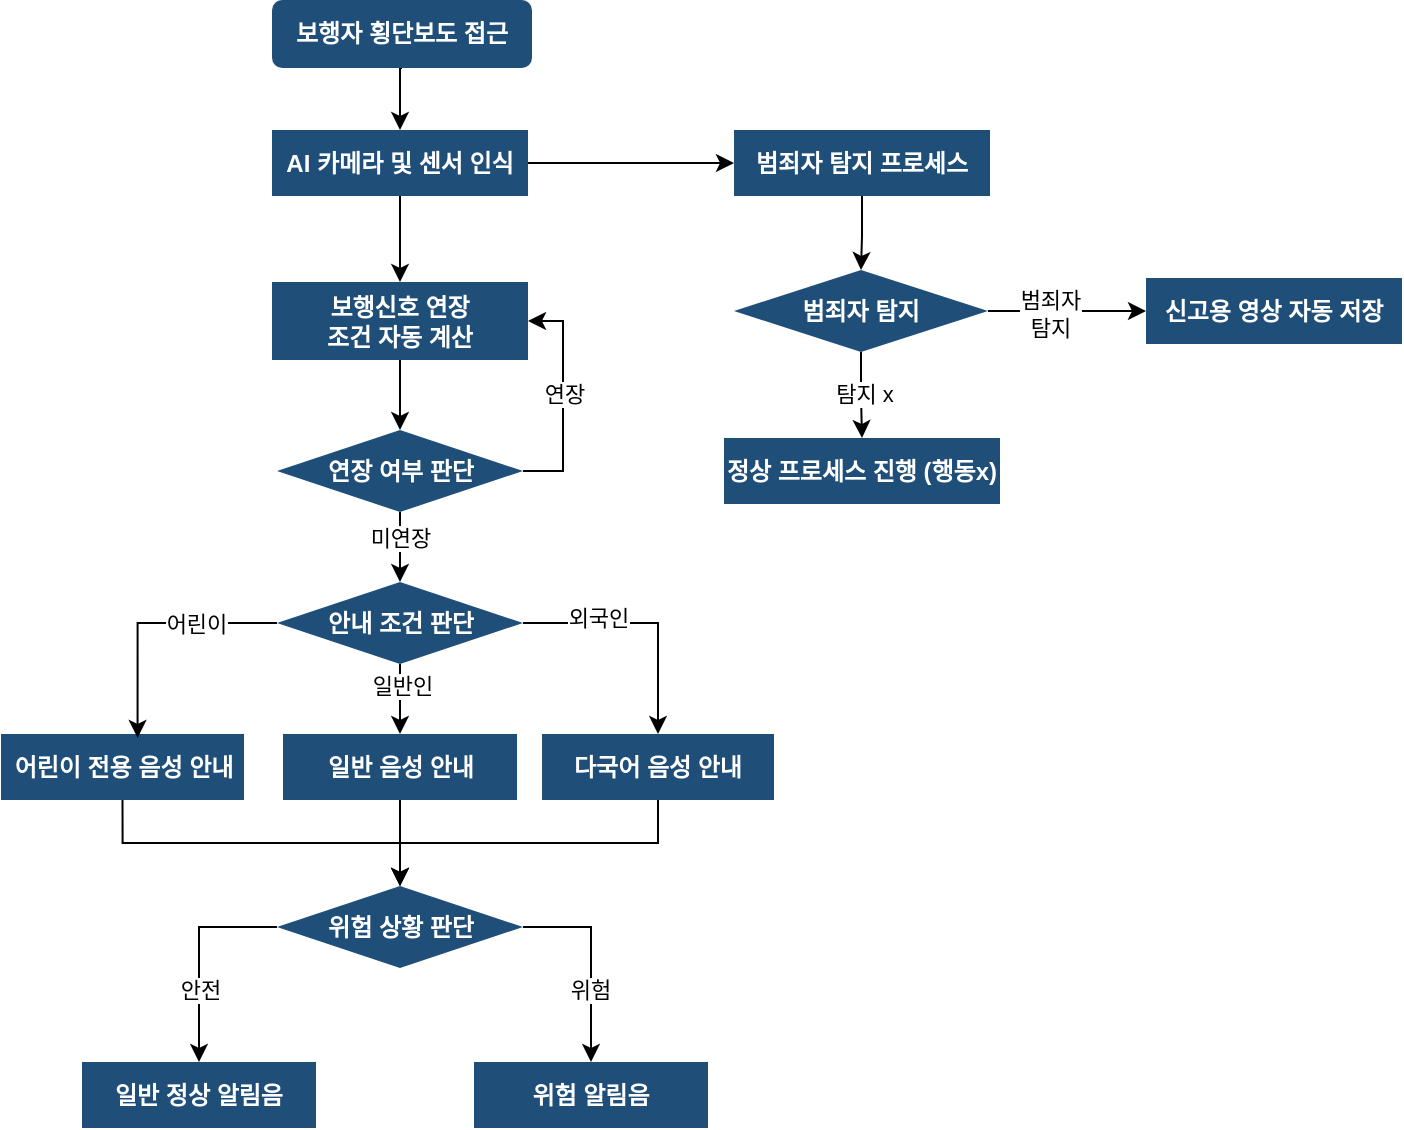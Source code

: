 <mxfile version="27.2.0">
  <diagram name="페이지-1" id="WcWaxQI-lAs0KIV-8aOp">
    <mxGraphModel dx="1387" dy="773" grid="0" gridSize="10" guides="1" tooltips="1" connect="1" arrows="1" fold="1" page="1" pageScale="1" pageWidth="1920" pageHeight="1080" math="0" shadow="0">
      <root>
        <mxCell id="0" />
        <mxCell id="1" parent="0" />
        <mxCell id="JQRE3MaDqHiWEcQFpV24-37" style="edgeStyle=orthogonalEdgeStyle;rounded=0;orthogonalLoop=1;jettySize=auto;html=1;exitX=0.5;exitY=1;exitDx=0;exitDy=0;entryX=0.5;entryY=0;entryDx=0;entryDy=0;" edge="1" parent="1" source="JQRE3MaDqHiWEcQFpV24-1" target="JQRE3MaDqHiWEcQFpV24-2">
          <mxGeometry relative="1" as="geometry" />
        </mxCell>
        <mxCell id="JQRE3MaDqHiWEcQFpV24-1" value="&lt;font face=&quot;Helvetica&quot; style=&quot;color: rgb(255, 255, 255);&quot;&gt;&lt;b style=&quot;&quot;&gt;보행자 횡단보도 접근&lt;/b&gt;&lt;/font&gt;" style="rounded=1;whiteSpace=wrap;html=1;fillColor=#1F4E79;strokeColor=none;" vertex="1" parent="1">
          <mxGeometry x="152" y="63" width="130" height="34" as="geometry" />
        </mxCell>
        <mxCell id="JQRE3MaDqHiWEcQFpV24-31" style="edgeStyle=orthogonalEdgeStyle;rounded=0;orthogonalLoop=1;jettySize=auto;html=1;exitX=0.5;exitY=1;exitDx=0;exitDy=0;entryX=0.5;entryY=0;entryDx=0;entryDy=0;" edge="1" parent="1" source="JQRE3MaDqHiWEcQFpV24-2" target="JQRE3MaDqHiWEcQFpV24-3">
          <mxGeometry relative="1" as="geometry" />
        </mxCell>
        <mxCell id="JQRE3MaDqHiWEcQFpV24-36" style="edgeStyle=orthogonalEdgeStyle;rounded=0;orthogonalLoop=1;jettySize=auto;html=1;exitX=1;exitY=0.5;exitDx=0;exitDy=0;" edge="1" parent="1" source="JQRE3MaDqHiWEcQFpV24-2" target="JQRE3MaDqHiWEcQFpV24-5">
          <mxGeometry relative="1" as="geometry" />
        </mxCell>
        <mxCell id="JQRE3MaDqHiWEcQFpV24-2" value="&lt;font style=&quot;color: rgb(255, 255, 255);&quot;&gt;&lt;b&gt;AI 카메라 및 센서 인식&lt;/b&gt;&lt;/font&gt;" style="rounded=0;whiteSpace=wrap;html=1;strokeColor=none;fillColor=#1F4E79;" vertex="1" parent="1">
          <mxGeometry x="152" y="128" width="128" height="33" as="geometry" />
        </mxCell>
        <mxCell id="JQRE3MaDqHiWEcQFpV24-30" style="edgeStyle=orthogonalEdgeStyle;rounded=0;orthogonalLoop=1;jettySize=auto;html=1;exitX=0.5;exitY=1;exitDx=0;exitDy=0;entryX=0.5;entryY=0;entryDx=0;entryDy=0;" edge="1" parent="1" source="JQRE3MaDqHiWEcQFpV24-3" target="JQRE3MaDqHiWEcQFpV24-6">
          <mxGeometry relative="1" as="geometry" />
        </mxCell>
        <mxCell id="JQRE3MaDqHiWEcQFpV24-3" value="&lt;font style=&quot;color: rgb(255, 255, 255);&quot;&gt;&lt;b&gt;보행신호 연장&lt;/b&gt;&lt;/font&gt;&lt;div&gt;&lt;font style=&quot;color: rgb(255, 255, 255);&quot;&gt;&lt;b&gt;조건 자동 계산&lt;/b&gt;&lt;/font&gt;&lt;/div&gt;" style="rounded=0;whiteSpace=wrap;html=1;strokeColor=none;fillColor=#1F4E79;" vertex="1" parent="1">
          <mxGeometry x="152" y="204" width="128" height="39" as="geometry" />
        </mxCell>
        <mxCell id="JQRE3MaDqHiWEcQFpV24-35" style="edgeStyle=orthogonalEdgeStyle;rounded=0;orthogonalLoop=1;jettySize=auto;html=1;exitX=0.5;exitY=1;exitDx=0;exitDy=0;" edge="1" parent="1" source="JQRE3MaDqHiWEcQFpV24-5" target="JQRE3MaDqHiWEcQFpV24-7">
          <mxGeometry relative="1" as="geometry" />
        </mxCell>
        <mxCell id="JQRE3MaDqHiWEcQFpV24-5" value="&lt;font style=&quot;color: rgb(255, 255, 255);&quot;&gt;&lt;b&gt;범죄자 탐지 프로세스&lt;/b&gt;&lt;/font&gt;" style="rounded=0;whiteSpace=wrap;html=1;strokeColor=none;fillColor=#1F4E79;" vertex="1" parent="1">
          <mxGeometry x="383" y="128" width="128" height="33" as="geometry" />
        </mxCell>
        <mxCell id="JQRE3MaDqHiWEcQFpV24-29" style="edgeStyle=orthogonalEdgeStyle;rounded=0;orthogonalLoop=1;jettySize=auto;html=1;exitX=0.5;exitY=1;exitDx=0;exitDy=0;" edge="1" parent="1" source="JQRE3MaDqHiWEcQFpV24-6" target="JQRE3MaDqHiWEcQFpV24-10">
          <mxGeometry relative="1" as="geometry" />
        </mxCell>
        <mxCell id="JQRE3MaDqHiWEcQFpV24-39" value="미연장" style="edgeLabel;html=1;align=center;verticalAlign=middle;resizable=0;points=[];" vertex="1" connectable="0" parent="JQRE3MaDqHiWEcQFpV24-29">
          <mxGeometry x="-0.426" relative="1" as="geometry">
            <mxPoint as="offset" />
          </mxGeometry>
        </mxCell>
        <mxCell id="JQRE3MaDqHiWEcQFpV24-32" style="edgeStyle=orthogonalEdgeStyle;rounded=0;orthogonalLoop=1;jettySize=auto;html=1;exitX=1;exitY=0.5;exitDx=0;exitDy=0;entryX=1;entryY=0.5;entryDx=0;entryDy=0;" edge="1" parent="1" source="JQRE3MaDqHiWEcQFpV24-6" target="JQRE3MaDqHiWEcQFpV24-3">
          <mxGeometry relative="1" as="geometry" />
        </mxCell>
        <mxCell id="JQRE3MaDqHiWEcQFpV24-38" value="연장" style="edgeLabel;html=1;align=center;verticalAlign=middle;resizable=0;points=[];" vertex="1" connectable="0" parent="JQRE3MaDqHiWEcQFpV24-32">
          <mxGeometry x="0.049" relative="1" as="geometry">
            <mxPoint as="offset" />
          </mxGeometry>
        </mxCell>
        <mxCell id="JQRE3MaDqHiWEcQFpV24-6" value="&lt;font style=&quot;color: rgb(255, 255, 255);&quot;&gt;&lt;b&gt;연장 여부 판단&lt;/b&gt;&lt;/font&gt;" style="rhombus;whiteSpace=wrap;html=1;strokeColor=none;fillColor=#1F4E79;" vertex="1" parent="1">
          <mxGeometry x="154.5" y="278" width="123" height="41" as="geometry" />
        </mxCell>
        <mxCell id="JQRE3MaDqHiWEcQFpV24-33" style="edgeStyle=orthogonalEdgeStyle;rounded=0;orthogonalLoop=1;jettySize=auto;html=1;exitX=0.5;exitY=1;exitDx=0;exitDy=0;entryX=0.5;entryY=0;entryDx=0;entryDy=0;" edge="1" parent="1" source="JQRE3MaDqHiWEcQFpV24-7" target="JQRE3MaDqHiWEcQFpV24-9">
          <mxGeometry relative="1" as="geometry" />
        </mxCell>
        <mxCell id="JQRE3MaDqHiWEcQFpV24-41" value="탐지 x" style="edgeLabel;html=1;align=center;verticalAlign=middle;resizable=0;points=[];" vertex="1" connectable="0" parent="JQRE3MaDqHiWEcQFpV24-33">
          <mxGeometry x="-0.056" y="1" relative="1" as="geometry">
            <mxPoint as="offset" />
          </mxGeometry>
        </mxCell>
        <mxCell id="JQRE3MaDqHiWEcQFpV24-34" style="edgeStyle=orthogonalEdgeStyle;rounded=0;orthogonalLoop=1;jettySize=auto;html=1;exitX=1;exitY=0.5;exitDx=0;exitDy=0;entryX=0;entryY=0.5;entryDx=0;entryDy=0;" edge="1" parent="1" source="JQRE3MaDqHiWEcQFpV24-7" target="JQRE3MaDqHiWEcQFpV24-8">
          <mxGeometry relative="1" as="geometry" />
        </mxCell>
        <mxCell id="JQRE3MaDqHiWEcQFpV24-42" value="범죄자&lt;br&gt;탐지" style="edgeLabel;html=1;align=center;verticalAlign=middle;resizable=0;points=[];" vertex="1" connectable="0" parent="JQRE3MaDqHiWEcQFpV24-34">
          <mxGeometry x="-0.216" y="-1" relative="1" as="geometry">
            <mxPoint as="offset" />
          </mxGeometry>
        </mxCell>
        <mxCell id="JQRE3MaDqHiWEcQFpV24-7" value="&lt;font style=&quot;color: rgb(255, 255, 255);&quot;&gt;&lt;b&gt;범죄자 탐지&lt;/b&gt;&lt;/font&gt;" style="rhombus;whiteSpace=wrap;html=1;strokeColor=none;fillColor=#1F4E79;" vertex="1" parent="1">
          <mxGeometry x="383" y="198" width="127" height="41" as="geometry" />
        </mxCell>
        <mxCell id="JQRE3MaDqHiWEcQFpV24-8" value="&lt;font style=&quot;color: rgb(255, 255, 255);&quot;&gt;&lt;b&gt;신고용 영상 자동 저장&lt;/b&gt;&lt;/font&gt;" style="rounded=0;whiteSpace=wrap;html=1;strokeColor=none;fillColor=#1F4E79;" vertex="1" parent="1">
          <mxGeometry x="589" y="202" width="128" height="33" as="geometry" />
        </mxCell>
        <mxCell id="JQRE3MaDqHiWEcQFpV24-9" value="&lt;font style=&quot;color: rgb(255, 255, 255);&quot;&gt;&lt;b&gt;정상 프로세스 진행 (행동x)&lt;/b&gt;&lt;/font&gt;" style="rounded=0;whiteSpace=wrap;html=1;strokeColor=none;fillColor=#1F4E79;" vertex="1" parent="1">
          <mxGeometry x="378" y="282" width="138" height="33" as="geometry" />
        </mxCell>
        <mxCell id="JQRE3MaDqHiWEcQFpV24-18" style="edgeStyle=orthogonalEdgeStyle;rounded=0;orthogonalLoop=1;jettySize=auto;html=1;exitX=0.5;exitY=1;exitDx=0;exitDy=0;" edge="1" parent="1" source="JQRE3MaDqHiWEcQFpV24-10" target="JQRE3MaDqHiWEcQFpV24-12">
          <mxGeometry relative="1" as="geometry" />
        </mxCell>
        <mxCell id="JQRE3MaDqHiWEcQFpV24-45" value="일반인" style="edgeLabel;html=1;align=center;verticalAlign=middle;resizable=0;points=[];" vertex="1" connectable="0" parent="JQRE3MaDqHiWEcQFpV24-18">
          <mxGeometry x="-0.524" y="1" relative="1" as="geometry">
            <mxPoint as="offset" />
          </mxGeometry>
        </mxCell>
        <mxCell id="JQRE3MaDqHiWEcQFpV24-19" style="edgeStyle=orthogonalEdgeStyle;rounded=0;orthogonalLoop=1;jettySize=auto;html=1;exitX=1;exitY=0.5;exitDx=0;exitDy=0;" edge="1" parent="1" source="JQRE3MaDqHiWEcQFpV24-10" target="JQRE3MaDqHiWEcQFpV24-13">
          <mxGeometry relative="1" as="geometry" />
        </mxCell>
        <mxCell id="JQRE3MaDqHiWEcQFpV24-43" value="외국인" style="edgeLabel;html=1;align=center;verticalAlign=middle;resizable=0;points=[];" vertex="1" connectable="0" parent="JQRE3MaDqHiWEcQFpV24-19">
          <mxGeometry x="-0.388" y="3" relative="1" as="geometry">
            <mxPoint as="offset" />
          </mxGeometry>
        </mxCell>
        <mxCell id="JQRE3MaDqHiWEcQFpV24-10" value="&lt;font color=&quot;#ffffff&quot;&gt;&lt;b&gt;안내 조건 판단&lt;/b&gt;&lt;/font&gt;" style="rhombus;whiteSpace=wrap;html=1;strokeColor=none;fillColor=#1F4E79;" vertex="1" parent="1">
          <mxGeometry x="154.5" y="354" width="123" height="41" as="geometry" />
        </mxCell>
        <mxCell id="JQRE3MaDqHiWEcQFpV24-26" style="edgeStyle=orthogonalEdgeStyle;rounded=0;orthogonalLoop=1;jettySize=auto;html=1;exitX=0.5;exitY=1;exitDx=0;exitDy=0;" edge="1" parent="1" source="JQRE3MaDqHiWEcQFpV24-11" target="JQRE3MaDqHiWEcQFpV24-21">
          <mxGeometry relative="1" as="geometry" />
        </mxCell>
        <mxCell id="JQRE3MaDqHiWEcQFpV24-11" value="&lt;font style=&quot;color: rgb(255, 255, 255);&quot;&gt;&lt;b&gt;어린이 전용 음성 안내&lt;/b&gt;&lt;/font&gt;" style="rounded=0;whiteSpace=wrap;html=1;strokeColor=none;fillColor=#1F4E79;" vertex="1" parent="1">
          <mxGeometry x="16.5" y="430" width="121.5" height="33" as="geometry" />
        </mxCell>
        <mxCell id="JQRE3MaDqHiWEcQFpV24-27" style="edgeStyle=orthogonalEdgeStyle;rounded=0;orthogonalLoop=1;jettySize=auto;html=1;exitX=0.5;exitY=1;exitDx=0;exitDy=0;" edge="1" parent="1" source="JQRE3MaDqHiWEcQFpV24-12" target="JQRE3MaDqHiWEcQFpV24-21">
          <mxGeometry relative="1" as="geometry" />
        </mxCell>
        <mxCell id="JQRE3MaDqHiWEcQFpV24-12" value="&lt;font style=&quot;color: rgb(255, 255, 255);&quot;&gt;&lt;b&gt;일반 음성 안내&lt;/b&gt;&lt;/font&gt;" style="rounded=0;whiteSpace=wrap;html=1;strokeColor=none;fillColor=#1F4E79;" vertex="1" parent="1">
          <mxGeometry x="157.5" y="430" width="117" height="33" as="geometry" />
        </mxCell>
        <mxCell id="JQRE3MaDqHiWEcQFpV24-28" style="edgeStyle=orthogonalEdgeStyle;rounded=0;orthogonalLoop=1;jettySize=auto;html=1;exitX=0.5;exitY=1;exitDx=0;exitDy=0;" edge="1" parent="1" source="JQRE3MaDqHiWEcQFpV24-13" target="JQRE3MaDqHiWEcQFpV24-21">
          <mxGeometry relative="1" as="geometry" />
        </mxCell>
        <mxCell id="JQRE3MaDqHiWEcQFpV24-13" value="&lt;font style=&quot;color: rgb(255, 255, 255);&quot;&gt;&lt;b&gt;다국어 음성 안내&lt;/b&gt;&lt;/font&gt;" style="rounded=0;whiteSpace=wrap;html=1;strokeColor=none;fillColor=#1F4E79;" vertex="1" parent="1">
          <mxGeometry x="287" y="430" width="116" height="33" as="geometry" />
        </mxCell>
        <mxCell id="JQRE3MaDqHiWEcQFpV24-15" style="edgeStyle=orthogonalEdgeStyle;rounded=0;orthogonalLoop=1;jettySize=auto;html=1;exitX=0;exitY=0.5;exitDx=0;exitDy=0;entryX=0.562;entryY=0.059;entryDx=0;entryDy=0;entryPerimeter=0;" edge="1" parent="1" source="JQRE3MaDqHiWEcQFpV24-10" target="JQRE3MaDqHiWEcQFpV24-11">
          <mxGeometry relative="1" as="geometry" />
        </mxCell>
        <mxCell id="JQRE3MaDqHiWEcQFpV24-44" value="어린이" style="edgeLabel;html=1;align=center;verticalAlign=middle;resizable=0;points=[];" vertex="1" connectable="0" parent="JQRE3MaDqHiWEcQFpV24-15">
          <mxGeometry x="-0.359" relative="1" as="geometry">
            <mxPoint as="offset" />
          </mxGeometry>
        </mxCell>
        <mxCell id="JQRE3MaDqHiWEcQFpV24-20" value="&lt;font style=&quot;color: rgb(255, 255, 255);&quot;&gt;&lt;b&gt;일반 정상 알림음&lt;/b&gt;&lt;/font&gt;" style="rounded=0;whiteSpace=wrap;html=1;strokeColor=none;fillColor=#1F4E79;" vertex="1" parent="1">
          <mxGeometry x="57" y="594" width="117" height="33" as="geometry" />
        </mxCell>
        <mxCell id="JQRE3MaDqHiWEcQFpV24-24" style="edgeStyle=orthogonalEdgeStyle;rounded=0;orthogonalLoop=1;jettySize=auto;html=1;exitX=0;exitY=0.5;exitDx=0;exitDy=0;" edge="1" parent="1" source="JQRE3MaDqHiWEcQFpV24-21" target="JQRE3MaDqHiWEcQFpV24-20">
          <mxGeometry relative="1" as="geometry" />
        </mxCell>
        <mxCell id="JQRE3MaDqHiWEcQFpV24-46" value="안전" style="edgeLabel;html=1;align=center;verticalAlign=middle;resizable=0;points=[];" vertex="1" connectable="0" parent="JQRE3MaDqHiWEcQFpV24-24">
          <mxGeometry x="0.314" relative="1" as="geometry">
            <mxPoint as="offset" />
          </mxGeometry>
        </mxCell>
        <mxCell id="JQRE3MaDqHiWEcQFpV24-25" style="edgeStyle=orthogonalEdgeStyle;rounded=0;orthogonalLoop=1;jettySize=auto;html=1;exitX=1;exitY=0.5;exitDx=0;exitDy=0;" edge="1" parent="1" source="JQRE3MaDqHiWEcQFpV24-21" target="JQRE3MaDqHiWEcQFpV24-23">
          <mxGeometry relative="1" as="geometry" />
        </mxCell>
        <mxCell id="JQRE3MaDqHiWEcQFpV24-47" value="위험" style="edgeLabel;html=1;align=center;verticalAlign=middle;resizable=0;points=[];" vertex="1" connectable="0" parent="JQRE3MaDqHiWEcQFpV24-25">
          <mxGeometry x="0.293" y="-1" relative="1" as="geometry">
            <mxPoint as="offset" />
          </mxGeometry>
        </mxCell>
        <mxCell id="JQRE3MaDqHiWEcQFpV24-21" value="&lt;font style=&quot;color: rgb(255, 255, 255);&quot;&gt;&lt;b&gt;위험 상황 판단&lt;/b&gt;&lt;/font&gt;" style="rhombus;whiteSpace=wrap;html=1;strokeColor=none;fillColor=#1F4E79;" vertex="1" parent="1">
          <mxGeometry x="154.5" y="506" width="123" height="41" as="geometry" />
        </mxCell>
        <mxCell id="JQRE3MaDqHiWEcQFpV24-23" value="&lt;font style=&quot;color: rgb(255, 255, 255);&quot;&gt;&lt;b&gt;위험 알림음&lt;/b&gt;&lt;/font&gt;" style="rounded=0;whiteSpace=wrap;html=1;strokeColor=none;fillColor=#1F4E79;" vertex="1" parent="1">
          <mxGeometry x="253" y="594" width="117" height="33" as="geometry" />
        </mxCell>
      </root>
    </mxGraphModel>
  </diagram>
</mxfile>
